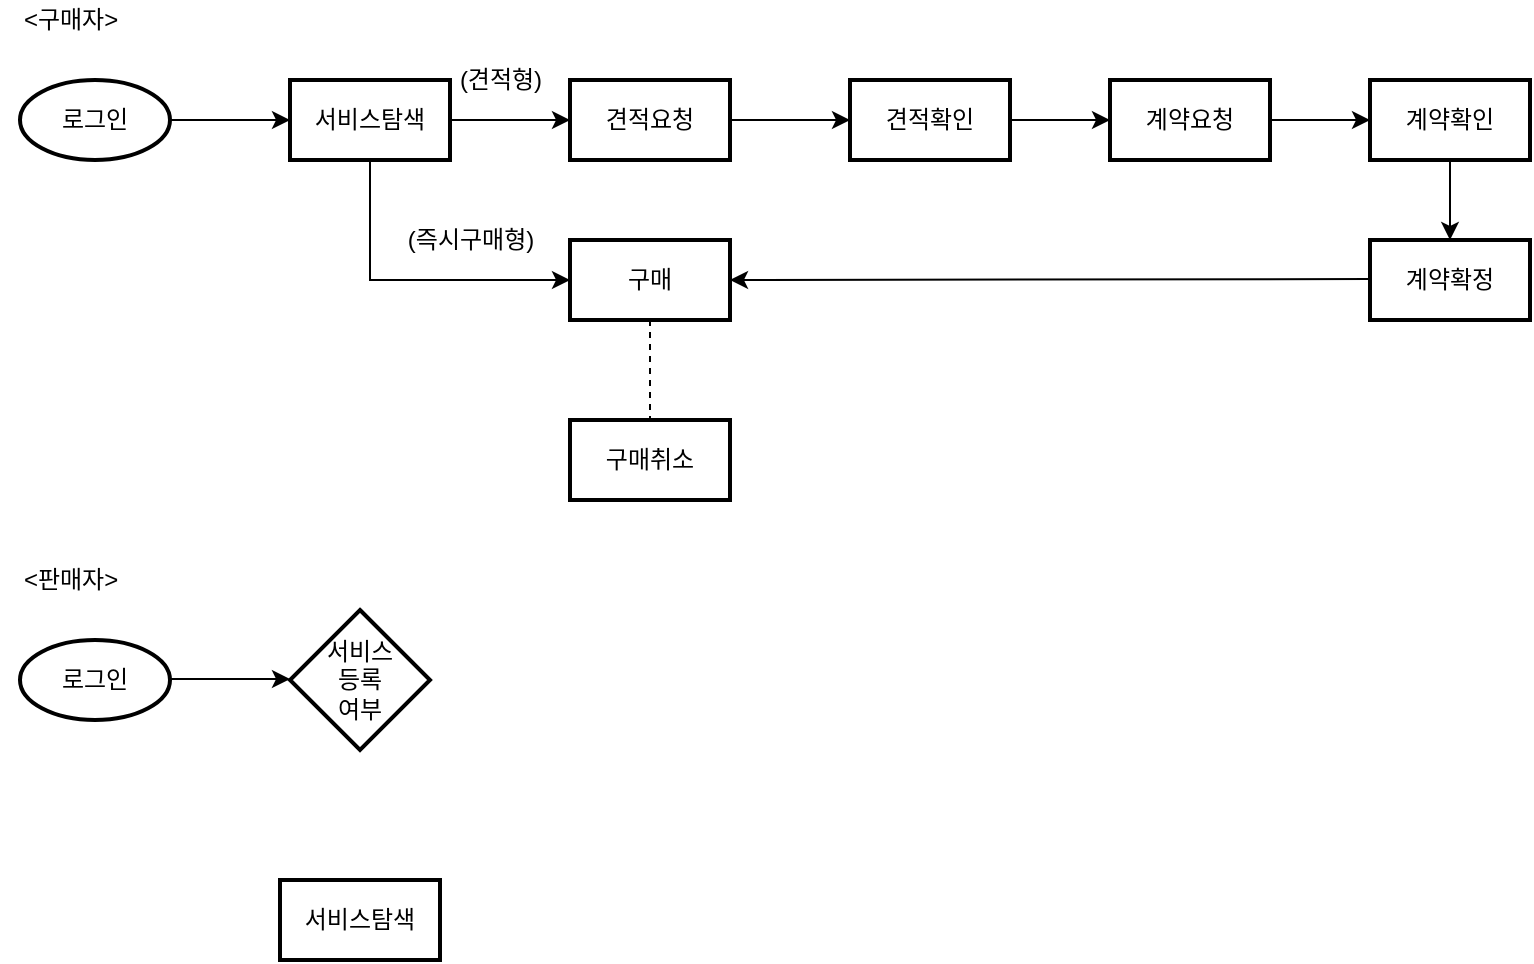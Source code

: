 <mxfile version="14.9.6" type="github">
  <diagram id="M5aYpJr7jo9P90h-YWN0" name="Page-1">
    <mxGraphModel dx="1038" dy="588" grid="1" gridSize="10" guides="1" tooltips="1" connect="1" arrows="1" fold="1" page="1" pageScale="1" pageWidth="827" pageHeight="1169" math="0" shadow="0">
      <root>
        <mxCell id="0" />
        <mxCell id="1" parent="0" />
        <mxCell id="rSPQiEW2BWppoo7q48J1-1" value="&amp;lt;구매자&amp;gt;" style="text;html=1;resizable=0;autosize=1;align=center;verticalAlign=middle;points=[];fillColor=none;strokeColor=none;rounded=0;" vertex="1" parent="1">
          <mxGeometry x="5" y="20" width="70" height="20" as="geometry" />
        </mxCell>
        <mxCell id="rSPQiEW2BWppoo7q48J1-2" value="&amp;lt;판매자&amp;gt;" style="text;html=1;resizable=0;autosize=1;align=center;verticalAlign=middle;points=[];fillColor=none;strokeColor=none;rounded=0;" vertex="1" parent="1">
          <mxGeometry x="5" y="300" width="70" height="20" as="geometry" />
        </mxCell>
        <mxCell id="rSPQiEW2BWppoo7q48J1-5" value="" style="edgeStyle=orthogonalEdgeStyle;rounded=0;orthogonalLoop=1;jettySize=auto;html=1;" edge="1" parent="1" source="rSPQiEW2BWppoo7q48J1-3" target="rSPQiEW2BWppoo7q48J1-4">
          <mxGeometry relative="1" as="geometry" />
        </mxCell>
        <mxCell id="rSPQiEW2BWppoo7q48J1-3" value="로그인" style="strokeWidth=2;html=1;shape=mxgraph.flowchart.start_1;whiteSpace=wrap;" vertex="1" parent="1">
          <mxGeometry x="15" y="60" width="75" height="40" as="geometry" />
        </mxCell>
        <mxCell id="rSPQiEW2BWppoo7q48J1-9" value="" style="edgeStyle=orthogonalEdgeStyle;rounded=0;orthogonalLoop=1;jettySize=auto;html=1;" edge="1" parent="1" source="rSPQiEW2BWppoo7q48J1-4">
          <mxGeometry relative="1" as="geometry">
            <mxPoint x="290" y="80" as="targetPoint" />
          </mxGeometry>
        </mxCell>
        <mxCell id="rSPQiEW2BWppoo7q48J1-11" value="" style="edgeStyle=orthogonalEdgeStyle;rounded=0;orthogonalLoop=1;jettySize=auto;html=1;entryX=0;entryY=0.5;entryDx=0;entryDy=0;" edge="1" parent="1" source="rSPQiEW2BWppoo7q48J1-4" target="rSPQiEW2BWppoo7q48J1-12">
          <mxGeometry relative="1" as="geometry">
            <mxPoint x="280" y="160" as="targetPoint" />
            <Array as="points">
              <mxPoint x="190" y="160" />
            </Array>
          </mxGeometry>
        </mxCell>
        <mxCell id="rSPQiEW2BWppoo7q48J1-4" value="서비스탐색" style="whiteSpace=wrap;html=1;strokeWidth=2;" vertex="1" parent="1">
          <mxGeometry x="150" y="60" width="80" height="40" as="geometry" />
        </mxCell>
        <mxCell id="rSPQiEW2BWppoo7q48J1-14" value="" style="edgeStyle=orthogonalEdgeStyle;rounded=0;orthogonalLoop=1;jettySize=auto;html=1;" edge="1" parent="1" source="rSPQiEW2BWppoo7q48J1-8">
          <mxGeometry relative="1" as="geometry">
            <mxPoint x="430" y="80" as="targetPoint" />
          </mxGeometry>
        </mxCell>
        <mxCell id="rSPQiEW2BWppoo7q48J1-8" value="견적요청" style="whiteSpace=wrap;html=1;strokeWidth=2;" vertex="1" parent="1">
          <mxGeometry x="290" y="60" width="80" height="40" as="geometry" />
        </mxCell>
        <mxCell id="rSPQiEW2BWppoo7q48J1-12" value="구매" style="whiteSpace=wrap;html=1;strokeWidth=2;" vertex="1" parent="1">
          <mxGeometry x="290" y="140" width="80" height="40" as="geometry" />
        </mxCell>
        <mxCell id="rSPQiEW2BWppoo7q48J1-16" value="" style="edgeStyle=orthogonalEdgeStyle;rounded=0;orthogonalLoop=1;jettySize=auto;html=1;" edge="1" parent="1" source="rSPQiEW2BWppoo7q48J1-13" target="rSPQiEW2BWppoo7q48J1-15">
          <mxGeometry relative="1" as="geometry" />
        </mxCell>
        <mxCell id="rSPQiEW2BWppoo7q48J1-13" value="견적확인" style="whiteSpace=wrap;html=1;strokeWidth=2;" vertex="1" parent="1">
          <mxGeometry x="430" y="60" width="80" height="40" as="geometry" />
        </mxCell>
        <mxCell id="rSPQiEW2BWppoo7q48J1-18" value="" style="edgeStyle=orthogonalEdgeStyle;rounded=0;orthogonalLoop=1;jettySize=auto;html=1;" edge="1" parent="1" source="rSPQiEW2BWppoo7q48J1-15" target="rSPQiEW2BWppoo7q48J1-17">
          <mxGeometry relative="1" as="geometry" />
        </mxCell>
        <mxCell id="rSPQiEW2BWppoo7q48J1-15" value="계약요청" style="whiteSpace=wrap;html=1;strokeWidth=2;" vertex="1" parent="1">
          <mxGeometry x="560" y="60" width="80" height="40" as="geometry" />
        </mxCell>
        <mxCell id="rSPQiEW2BWppoo7q48J1-22" value="" style="edgeStyle=orthogonalEdgeStyle;rounded=0;orthogonalLoop=1;jettySize=auto;html=1;" edge="1" parent="1" source="rSPQiEW2BWppoo7q48J1-17" target="rSPQiEW2BWppoo7q48J1-21">
          <mxGeometry relative="1" as="geometry" />
        </mxCell>
        <mxCell id="rSPQiEW2BWppoo7q48J1-17" value="계약확인" style="whiteSpace=wrap;html=1;strokeWidth=2;" vertex="1" parent="1">
          <mxGeometry x="690" y="60" width="80" height="40" as="geometry" />
        </mxCell>
        <mxCell id="rSPQiEW2BWppoo7q48J1-19" value="(견적형)" style="text;html=1;resizable=0;autosize=1;align=center;verticalAlign=middle;points=[];fillColor=none;strokeColor=none;rounded=0;" vertex="1" parent="1">
          <mxGeometry x="225" y="50" width="60" height="20" as="geometry" />
        </mxCell>
        <mxCell id="rSPQiEW2BWppoo7q48J1-20" value="(즉시구매형)" style="text;html=1;resizable=0;autosize=1;align=center;verticalAlign=middle;points=[];fillColor=none;strokeColor=none;rounded=0;" vertex="1" parent="1">
          <mxGeometry x="200" y="130" width="80" height="20" as="geometry" />
        </mxCell>
        <mxCell id="rSPQiEW2BWppoo7q48J1-21" value="계약확정" style="whiteSpace=wrap;html=1;strokeWidth=2;" vertex="1" parent="1">
          <mxGeometry x="690" y="140" width="80" height="40" as="geometry" />
        </mxCell>
        <mxCell id="rSPQiEW2BWppoo7q48J1-23" value="" style="edgeStyle=orthogonalEdgeStyle;rounded=0;orthogonalLoop=1;jettySize=auto;html=1;entryX=1;entryY=0.5;entryDx=0;entryDy=0;" edge="1" parent="1" target="rSPQiEW2BWppoo7q48J1-12">
          <mxGeometry relative="1" as="geometry">
            <mxPoint x="690" y="159.5" as="sourcePoint" />
            <mxPoint x="380" y="150" as="targetPoint" />
            <Array as="points" />
          </mxGeometry>
        </mxCell>
        <mxCell id="rSPQiEW2BWppoo7q48J1-24" value="" style="endArrow=none;dashed=1;html=1;entryX=0.5;entryY=0;entryDx=0;entryDy=0;" edge="1" parent="1" target="rSPQiEW2BWppoo7q48J1-25">
          <mxGeometry width="50" height="50" relative="1" as="geometry">
            <mxPoint x="330" y="180" as="sourcePoint" />
            <mxPoint x="330" y="230" as="targetPoint" />
          </mxGeometry>
        </mxCell>
        <mxCell id="rSPQiEW2BWppoo7q48J1-25" value="구매취소" style="whiteSpace=wrap;html=1;strokeWidth=2;" vertex="1" parent="1">
          <mxGeometry x="290" y="230" width="80" height="40" as="geometry" />
        </mxCell>
        <mxCell id="rSPQiEW2BWppoo7q48J1-26" value="로그인" style="strokeWidth=2;html=1;shape=mxgraph.flowchart.start_1;whiteSpace=wrap;" vertex="1" parent="1">
          <mxGeometry x="15" y="340" width="75" height="40" as="geometry" />
        </mxCell>
        <mxCell id="rSPQiEW2BWppoo7q48J1-30" value="" style="edgeStyle=orthogonalEdgeStyle;rounded=0;orthogonalLoop=1;jettySize=auto;html=1;" edge="1" parent="1">
          <mxGeometry relative="1" as="geometry">
            <mxPoint x="90" y="359.5" as="sourcePoint" />
            <mxPoint x="150" y="359.5" as="targetPoint" />
          </mxGeometry>
        </mxCell>
        <mxCell id="rSPQiEW2BWppoo7q48J1-31" value="서비스&lt;br&gt;등록&lt;br&gt;여부" style="strokeWidth=2;html=1;shape=mxgraph.flowchart.decision;whiteSpace=wrap;" vertex="1" parent="1">
          <mxGeometry x="150" y="325" width="70" height="70" as="geometry" />
        </mxCell>
        <mxCell id="rSPQiEW2BWppoo7q48J1-32" value="서비스탐색" style="whiteSpace=wrap;html=1;strokeWidth=2;" vertex="1" parent="1">
          <mxGeometry x="145" y="460" width="80" height="40" as="geometry" />
        </mxCell>
      </root>
    </mxGraphModel>
  </diagram>
</mxfile>
